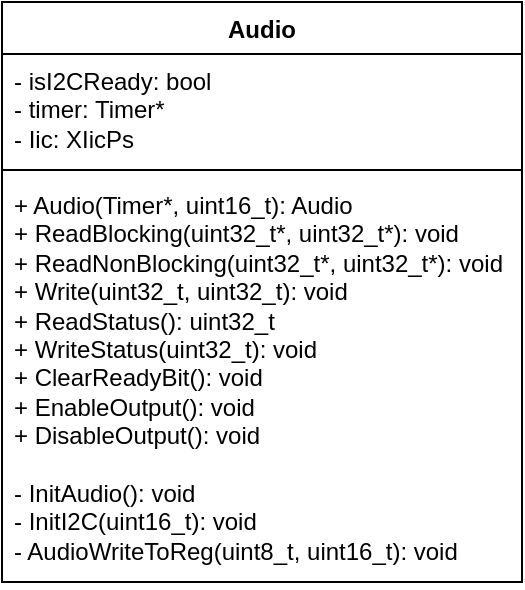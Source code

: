 <mxfile version="22.1.16" type="device">
  <diagram name="Side-1" id="ptSSWMcXMNnXmQYJONsl">
    <mxGraphModel dx="1098" dy="1180" grid="1" gridSize="10" guides="1" tooltips="1" connect="1" arrows="1" fold="1" page="1" pageScale="1" pageWidth="827" pageHeight="1169" math="0" shadow="0">
      <root>
        <mxCell id="0" />
        <mxCell id="1" parent="0" />
        <mxCell id="6eXswm2txneg3VndsvAe-1" value="Audio" style="swimlane;fontStyle=1;align=center;verticalAlign=top;childLayout=stackLayout;horizontal=1;startSize=26;horizontalStack=0;resizeParent=1;resizeParentMax=0;resizeLast=0;collapsible=1;marginBottom=0;whiteSpace=wrap;html=1;" vertex="1" parent="1">
          <mxGeometry x="300" y="310" width="260" height="290" as="geometry" />
        </mxCell>
        <mxCell id="6eXswm2txneg3VndsvAe-2" value="- isI2CReady: bool&lt;br&gt;- timer: Timer*&lt;br&gt;- Iic: XIicPs" style="text;strokeColor=none;fillColor=none;align=left;verticalAlign=top;spacingLeft=4;spacingRight=4;overflow=hidden;rotatable=0;points=[[0,0.5],[1,0.5]];portConstraint=eastwest;whiteSpace=wrap;html=1;" vertex="1" parent="6eXswm2txneg3VndsvAe-1">
          <mxGeometry y="26" width="260" height="54" as="geometry" />
        </mxCell>
        <mxCell id="6eXswm2txneg3VndsvAe-3" value="" style="line;strokeWidth=1;fillColor=none;align=left;verticalAlign=middle;spacingTop=-1;spacingLeft=3;spacingRight=3;rotatable=0;labelPosition=right;points=[];portConstraint=eastwest;strokeColor=inherit;" vertex="1" parent="6eXswm2txneg3VndsvAe-1">
          <mxGeometry y="80" width="260" height="8" as="geometry" />
        </mxCell>
        <mxCell id="6eXswm2txneg3VndsvAe-4" value="+ Audio(Timer*, uint16_t): Audio&lt;br&gt;+ ReadBlocking(uint32_t*, uint32_t*): void&lt;br&gt;+ ReadNonBlocking(uint32_t*, uint32_t*): void&lt;br&gt;+ Write(uint32_t, uint32_t): void&lt;br&gt;+ ReadStatus(): uint32_t&lt;br&gt;+ WriteStatus(uint32_t): void&lt;br&gt;+ ClearReadyBit(): void&lt;br&gt;+ EnableOutput(): void&lt;br&gt;+ DisableOutput(): void&lt;br&gt;&lt;br&gt;- InitAudio(): void&lt;br&gt;- InitI2C(uint16_t): void&lt;br&gt;- AudioWriteToReg(uint8_t, uint16_t): void" style="text;strokeColor=none;fillColor=none;align=left;verticalAlign=top;spacingLeft=4;spacingRight=4;overflow=hidden;rotatable=0;points=[[0,0.5],[1,0.5]];portConstraint=eastwest;whiteSpace=wrap;html=1;" vertex="1" parent="6eXswm2txneg3VndsvAe-1">
          <mxGeometry y="88" width="260" height="202" as="geometry" />
        </mxCell>
      </root>
    </mxGraphModel>
  </diagram>
</mxfile>
